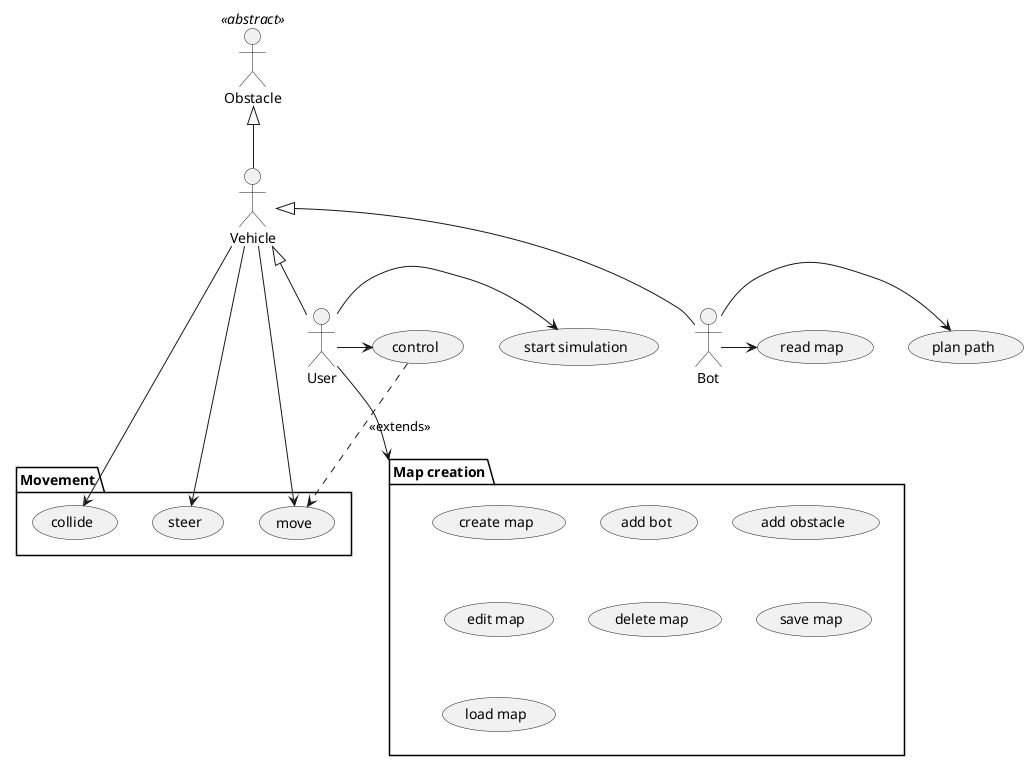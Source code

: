 @startuml gameplay
skinparam Style strictuml

actor Obstacle <<abstract>>
actor Bot
actor User
actor Vehicle

package Movement {
    usecase move
    usecase steer
    usecase collide
}

package "Map creation" as mc {

    usecase "create map"
    usecase "add bot"
    usecase "add obstacle"
    usecase "edit map"
    
    usecase "delete map"
    usecase "save map"
    usecase "load map"
    
}

usecase "start simulation"
usecase "control"
usecase "plan path"
usecase "read map"

:Vehicle: -> collide
:Vehicle: -> move
:Vehicle: -> steer

:Bot: -> (plan path)
:Bot: -> (read map)

:Vehicle: -up-|> :Obstacle:
:Bot: -up-|> :Vehicle:
:User: -up-|> :Vehicle:
:User: -> (control)
:User: -> (start simulation)
(control) -.> (move): <<extends>>
:User: --> mc
@enduml

